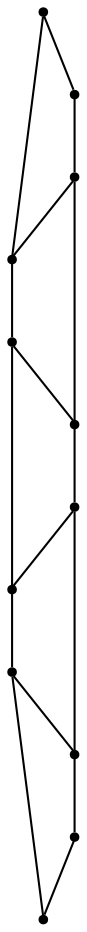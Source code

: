 graph {
  node [shape=point,comment="{\"directed\":false,\"doi\":\"10.4230/LIPIcs.GD.2024.32\",\"figure\":\"6 (3)\"}"]

  v0 [pos="1947.2021354553192,636.8060256674034"]
  v1 [pos="1947.202135455319,460.00554955998905"]
  v2 [pos="1829.3069627690018,460.00554955998905"]
  v3 [pos="1829.3069627690018,636.8060256674034"]
  v4 [pos="1711.4119172742912,460.00554955998905"]
  v5 [pos="1711.4119172742915,636.8060256674034"]
  v6 [pos="1593.5167445879742,460.00554955998905"]
  v7 [pos="1593.5167445879742,636.8060256674034"]
  v8 [pos="1475.6215719016564,460.00554955998905"]
  v9 [pos="1475.6215719016564,636.8060256674034"]
  v10 [pos="1357.7265264069463,460.00554955998905"]
  v11 [pos="1357.7265264069463,636.8060256674034"]

  v0 -- v1 [id="-1",pos="1947.2021354553192,636.8060256674034 1947.202135455319,460.00554955998905 1947.202135455319,460.00554955998905 1947.202135455319,460.00554955998905"]
  v11 -- v10 [id="-2",pos="1357.7265264069463,636.8060256674034 1357.7265264069463,460.00554955998905 1357.7265264069463,460.00554955998905 1357.7265264069463,460.00554955998905"]
  v11 -- v8 [id="-3",pos="1357.7265264069463,636.8060256674034 1475.6215719016564,460.00554955998905 1475.6215719016564,460.00554955998905 1475.6215719016564,460.00554955998905"]
  v10 -- v9 [id="-4",pos="1357.7265264069463,460.00554955998905 1475.6215719016564,636.8060256674034 1475.6215719016564,636.8060256674034 1475.6215719016564,636.8060256674034"]
  v9 -- v8 [id="-5",pos="1475.6215719016564,636.8060256674034 1475.6215719016564,460.00554955998905 1475.6215719016564,460.00554955998905 1475.6215719016564,460.00554955998905"]
  v9 -- v6 [id="-6",pos="1475.6215719016564,636.8060256674034 1593.5167445879742,460.00554955998905 1593.5167445879742,460.00554955998905 1593.5167445879742,460.00554955998905"]
  v8 -- v7 [id="-7",pos="1475.6215719016564,460.00554955998905 1593.5167445879742,636.8060256674034 1593.5167445879742,636.8060256674034 1593.5167445879742,636.8060256674034"]
  v7 -- v4 [id="-8",pos="1593.5167445879742,636.8060256674034 1711.4119172742912,460.00554955998905 1711.4119172742912,460.00554955998905 1711.4119172742912,460.00554955998905"]
  v7 -- v6 [id="-9",pos="1593.5167445879742,636.8060256674034 1593.5167445879742,460.00554955998905 1593.5167445879742,460.00554955998905 1593.5167445879742,460.00554955998905"]
  v6 -- v5 [id="-10",pos="1593.5167445879742,460.00554955998905 1711.4119172742915,636.8060256674034 1711.4119172742915,636.8060256674034 1711.4119172742915,636.8060256674034"]
  v5 -- v4 [id="-11",pos="1711.4119172742915,636.8060256674034 1711.4119172742912,460.00554955998905 1711.4119172742912,460.00554955998905 1711.4119172742912,460.00554955998905"]
  v5 -- v2 [id="-12",pos="1711.4119172742915,636.8060256674034 1829.3069627690018,460.00554955998905 1829.3069627690018,460.00554955998905 1829.3069627690018,460.00554955998905"]
  v4 -- v3 [id="-13",pos="1711.4119172742912,460.00554955998905 1829.3069627690018,636.8060256674034 1829.3069627690018,636.8060256674034 1829.3069627690018,636.8060256674034"]
  v3 -- v1 [id="-14",pos="1829.3069627690018,636.8060256674034 1947.202135455319,460.00554955998905 1947.202135455319,460.00554955998905 1947.202135455319,460.00554955998905"]
  v3 -- v2 [id="-15",pos="1829.3069627690018,636.8060256674034 1829.3069627690018,460.00554955998905 1829.3069627690018,460.00554955998905 1829.3069627690018,460.00554955998905"]
  v2 -- v0 [id="-16",pos="1829.3069627690018,460.00554955998905 1947.2021354553192,636.8060256674034 1947.2021354553192,636.8060256674034 1947.2021354553192,636.8060256674034"]
}